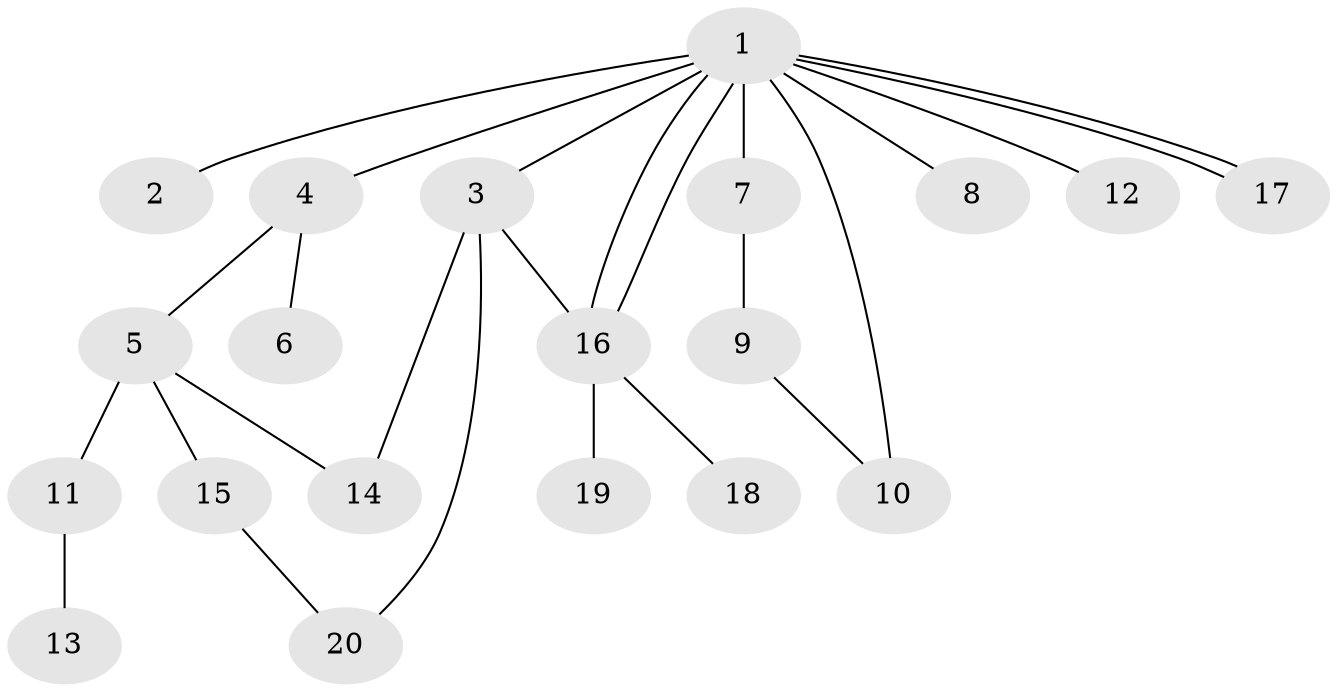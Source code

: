 // Generated by graph-tools (version 1.1) at 2025/46/02/15/25 05:46:28]
// undirected, 20 vertices, 25 edges
graph export_dot {
graph [start="1"]
  node [color=gray90,style=filled];
  1;
  2;
  3;
  4;
  5;
  6;
  7;
  8;
  9;
  10;
  11;
  12;
  13;
  14;
  15;
  16;
  17;
  18;
  19;
  20;
  1 -- 2;
  1 -- 3;
  1 -- 4;
  1 -- 7;
  1 -- 8;
  1 -- 10;
  1 -- 12;
  1 -- 16;
  1 -- 16;
  1 -- 17;
  1 -- 17;
  3 -- 14;
  3 -- 16;
  3 -- 20;
  4 -- 5;
  4 -- 6;
  5 -- 11;
  5 -- 14;
  5 -- 15;
  7 -- 9;
  9 -- 10;
  11 -- 13;
  15 -- 20;
  16 -- 18;
  16 -- 19;
}

